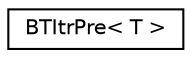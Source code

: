 digraph "Graphical Class Hierarchy"
{
 // LATEX_PDF_SIZE
  edge [fontname="Helvetica",fontsize="10",labelfontname="Helvetica",labelfontsize="10"];
  node [fontname="Helvetica",fontsize="10",shape=record];
  rankdir="LR";
  Node0 [label="BTItrPre\< T \>",height=0.2,width=0.4,color="black", fillcolor="white", style="filled",URL="$class_b_t_itr_pre.html",tooltip=" "];
}
